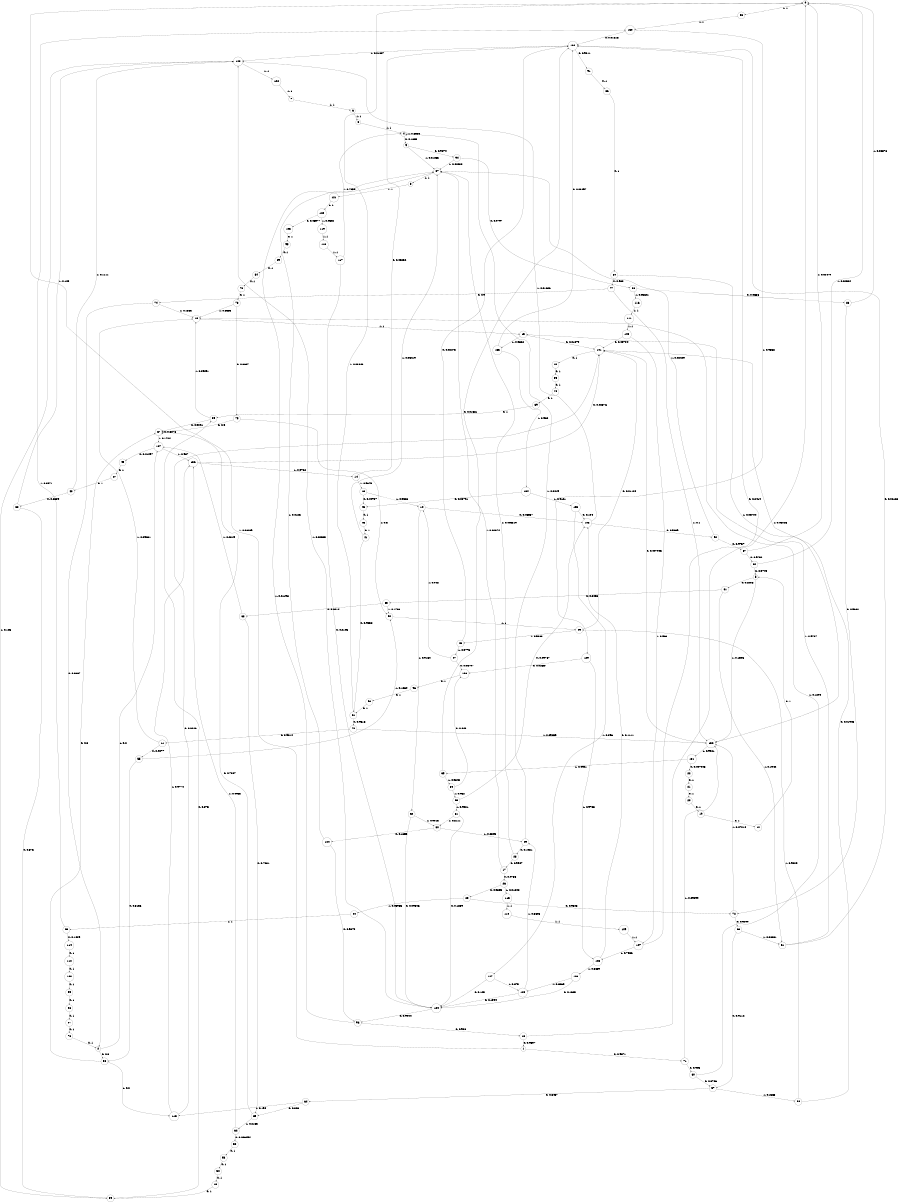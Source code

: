 digraph "ch2_face_grouped_df_L16" {
size = "6,8.5";
ratio = "fill";
node [shape = circle];
node [fontsize = 24];
edge [fontsize = 24];
0 -> 36 [label = "1: 1        "];
1 -> 71 [label = "0: 0.9371   "];
1 -> 0 [label = "1: 0.06289  "];
2 -> 56 [label = "0: 0.8      "];
2 -> 137 [label = "1: 0.2      "];
3 -> 4 [label = "1: 1        "];
4 -> 9 [label = "0: 0.1665   "];
4 -> 4 [label = "1: 0.8335   "];
5 -> 61 [label = "0: 0.8405   "];
5 -> 132 [label = "1: 0.1595   "];
6 -> 3 [label = "1: 1        "];
7 -> 6 [label = "1: 1        "];
8 -> 121 [label = "1: 1        "];
9 -> 94 [label = "0: 0.9874   "];
9 -> 37 [label = "1: 0.01255  "];
10 -> 103 [label = "0: 0.08357  "];
10 -> 32 [label = "1: 0.9164   "];
11 -> 55 [label = "0: 0.9077   "];
11 -> 18 [label = "1: 0.09231  "];
12 -> 5 [label = "0: 1        "];
13 -> 46 [label = "0: 0.04737  "];
13 -> 10 [label = "1: 0.9526   "];
14 -> 102 [label = "0: 0.03252  "];
14 -> 13 [label = "1: 0.9675   "];
15 -> 101 [label = "0: 0.01379  "];
15 -> 135 [label = "1: 0.9862   "];
16 -> 1 [label = "0: 0.9697   "];
16 -> 0 [label = "1: 0.03026  "];
17 -> 26 [label = "0: 0.9733   "];
17 -> 37 [label = "1: 0.02674  "];
18 -> 15 [label = "1: 1        "];
19 -> 12 [label = "0: 1        "];
20 -> 19 [label = "0: 1        "];
21 -> 20 [label = "0: 1        "];
22 -> 21 [label = "0: 1        "];
23 -> 114 [label = "0: 0.1429   "];
23 -> 130 [label = "1: 0.8571   "];
24 -> 23 [label = "1: 1        "];
25 -> 72 [label = "0: 0.9605   "];
25 -> 24 [label = "1: 0.03955  "];
26 -> 25 [label = "0: 0.9835   "];
26 -> 115 [label = "1: 0.01648  "];
27 -> 40 [label = "0: 1        "];
28 -> 17 [label = "0: 0.9947   "];
28 -> 37 [label = "1: 0.005319  "];
29 -> 28 [label = "0: 0.1981   "];
29 -> 4 [label = "1: 0.8019   "];
30 -> 124 [label = "0: 0.1655   "];
30 -> 29 [label = "1: 0.8345   "];
31 -> 104 [label = "0: 0.1889   "];
31 -> 30 [label = "1: 0.8111   "];
32 -> 104 [label = "0: 0.09846  "];
32 -> 30 [label = "1: 0.9015   "];
33 -> 103 [label = "0: 0.09787  "];
33 -> 31 [label = "1: 0.9021   "];
34 -> 106 [label = "0: 0.048    "];
34 -> 33 [label = "1: 0.952    "];
35 -> 102 [label = "0: 0.01581  "];
35 -> 34 [label = "1: 0.9842   "];
36 -> 130 [label = "1: 1        "];
37 -> 8 [label = "1: 1        "];
38 -> 39 [label = "0: 0.875    "];
38 -> 123 [label = "1: 0.125    "];
39 -> 59 [label = "0: 0.875    "];
39 -> 123 [label = "1: 0.125    "];
40 -> 38 [label = "0: 0.8889   "];
40 -> 123 [label = "1: 0.1111   "];
41 -> 81 [label = "0: 0.9658   "];
41 -> 37 [label = "1: 0.03419  "];
42 -> 85 [label = "0: 1        "];
43 -> 41 [label = "0: 1        "];
44 -> 39 [label = "0: 1        "];
45 -> 27 [label = "0: 1        "];
46 -> 43 [label = "0: 1        "];
47 -> 106 [label = "0: 0.05797  "];
47 -> 10 [label = "1: 0.942    "];
48 -> 102 [label = "0: 0.02273  "];
48 -> 47 [label = "1: 0.9773   "];
49 -> 101 [label = "0: 0.01124  "];
49 -> 48 [label = "1: 0.9888   "];
50 -> 44 [label = "0: 1        "];
51 -> 102 [label = "0: 0.02128  "];
51 -> 15 [label = "1: 0.9787   "];
52 -> 49 [label = "1: 1        "];
53 -> 50 [label = "0: 1        "];
54 -> 101 [label = "0: 0.01948  "];
54 -> 49 [label = "1: 0.9805   "];
55 -> 56 [label = "0: 0.8136   "];
55 -> 52 [label = "1: 0.1864   "];
56 -> 67 [label = "0: 0.8      "];
56 -> 113 [label = "1: 0.2      "];
57 -> 64 [label = "0: 0.8437   "];
57 -> 54 [label = "1: 0.1563   "];
58 -> 53 [label = "0: 1        "];
59 -> 67 [label = "0: 0.9091   "];
59 -> 18 [label = "1: 0.09091  "];
60 -> 57 [label = "0: 0.8706   "];
60 -> 18 [label = "1: 0.1294   "];
61 -> 63 [label = "0: 0.8058   "];
61 -> 51 [label = "1: 0.1942   "];
62 -> 58 [label = "0: 0.006494  "];
62 -> 136 [label = "1: 0.9935   "];
63 -> 68 [label = "0: 0.8214   "];
63 -> 52 [label = "1: 0.1786   "];
64 -> 65 [label = "0: 0.806    "];
64 -> 113 [label = "1: 0.194    "];
65 -> 67 [label = "0: 0.7867   "];
65 -> 62 [label = "1: 0.2133   "];
66 -> 57 [label = "0: 0.9112   "];
66 -> 51 [label = "1: 0.08881  "];
67 -> 67 [label = "0: 0.8276   "];
67 -> 137 [label = "1: 0.1724   "];
68 -> 65 [label = "0: 0.7681   "];
68 -> 137 [label = "1: 0.2319   "];
69 -> 59 [label = "0: 1        "];
70 -> 11 [label = "0: 0.9014   "];
70 -> 132 [label = "1: 0.09859  "];
71 -> 60 [label = "0: 0.903    "];
71 -> 132 [label = "1: 0.09699  "];
72 -> 66 [label = "0: 0.9299   "];
72 -> 132 [label = "1: 0.07014  "];
73 -> 75 [label = "0: 0.6667   "];
73 -> 18 [label = "1: 0.3333   "];
74 -> 2 [label = "0: 0.8667   "];
74 -> 18 [label = "1: 0.1333   "];
75 -> 67 [label = "0: 0.5      "];
75 -> 52 [label = "1: 0.5      "];
76 -> 2 [label = "0: 1        "];
77 -> 74 [label = "0: 0.9      "];
77 -> 132 [label = "1: 0.1      "];
78 -> 73 [label = "0: 1        "];
79 -> 69 [label = "0: 1        "];
80 -> 77 [label = "0: 0.963    "];
80 -> 132 [label = "1: 0.03704  "];
81 -> 70 [label = "0: 0.9615   "];
81 -> 0 [label = "1: 0.03846  "];
82 -> 5 [label = "0: 0.9744   "];
82 -> 0 [label = "1: 0.02564  "];
83 -> 72 [label = "0: 0.9662   "];
83 -> 0 [label = "1: 0.03378  "];
84 -> 78 [label = "0: 1        "];
85 -> 79 [label = "0: 1        "];
86 -> 80 [label = "0: 1        "];
87 -> 82 [label = "0: 0.9752   "];
87 -> 0 [label = "1: 0.02479  "];
88 -> 83 [label = "0: 0.9636   "];
88 -> 116 [label = "1: 0.03641  "];
89 -> 84 [label = "0: 1        "];
90 -> 81 [label = "0: 1        "];
91 -> 86 [label = "0: 1        "];
92 -> 87 [label = "0: 0.9757   "];
92 -> 37 [label = "1: 0.02429  "];
93 -> 16 [label = "0: 0.988    "];
93 -> 37 [label = "1: 0.01198  "];
94 -> 88 [label = "0: 0.9797   "];
94 -> 37 [label = "1: 0.02033  "];
95 -> 89 [label = "0: 1        "];
96 -> 90 [label = "0: 1        "];
97 -> 76 [label = "0: 1        "];
98 -> 97 [label = "0: 1        "];
99 -> 98 [label = "0: 1        "];
100 -> 99 [label = "0: 1        "];
101 -> 42 [label = "0: 1        "];
102 -> 91 [label = "0: 0.9811   "];
102 -> 123 [label = "1: 0.01887  "];
103 -> 92 [label = "0: 0.9839   "];
103 -> 123 [label = "1: 0.01606  "];
104 -> 93 [label = "0: 0.9944   "];
104 -> 123 [label = "1: 0.00565  "];
105 -> 95 [label = "0: 1        "];
106 -> 96 [label = "0: 1        "];
107 -> 102 [label = "0: 0.2414   "];
107 -> 128 [label = "1: 0.7586   "];
108 -> 101 [label = "0: 0.03704  "];
108 -> 107 [label = "1: 0.963    "];
109 -> 107 [label = "1: 1        "];
110 -> 109 [label = "1: 1        "];
111 -> 108 [label = "1: 1        "];
112 -> 100 [label = "0: 1        "];
113 -> 101 [label = "0: 0.0226   "];
113 -> 136 [label = "1: 0.9774   "];
114 -> 112 [label = "0: 1        "];
115 -> 110 [label = "1: 1        "];
116 -> 111 [label = "1: 1        "];
117 -> 104 [label = "0: 0.2105   "];
117 -> 4 [label = "1: 0.7895   "];
118 -> 117 [label = "1: 1        "];
119 -> 118 [label = "1: 1        "];
120 -> 105 [label = "0: 0.06977  "];
120 -> 119 [label = "1: 0.9302   "];
121 -> 120 [label = "1: 1        "];
122 -> 7 [label = "1: 1        "];
123 -> 122 [label = "1: 1        "];
124 -> 93 [label = "0: 0.9875   "];
124 -> 37 [label = "1: 0.0125   "];
125 -> 104 [label = "0: 0.1394   "];
125 -> 29 [label = "1: 0.8606   "];
126 -> 104 [label = "0: 0.1635   "];
126 -> 125 [label = "1: 0.8365   "];
127 -> 104 [label = "0: 0.125    "];
127 -> 125 [label = "1: 0.875    "];
128 -> 103 [label = "0: 0.1111   "];
128 -> 126 [label = "1: 0.8889   "];
129 -> 106 [label = "0: 0.02667  "];
129 -> 128 [label = "1: 0.9733   "];
130 -> 102 [label = "0: 0.01316  "];
130 -> 129 [label = "1: 0.9868   "];
131 -> 22 [label = "0: 0.007905  "];
131 -> 35 [label = "1: 0.9921   "];
132 -> 101 [label = "0: 0.007905  "];
132 -> 131 [label = "1: 0.9921   "];
133 -> 103 [label = "0: 0.104    "];
133 -> 127 [label = "1: 0.896    "];
134 -> 46 [label = "0: 0.08791  "];
134 -> 133 [label = "1: 0.9121   "];
135 -> 102 [label = "0: 0.03497  "];
135 -> 134 [label = "1: 0.965    "];
136 -> 101 [label = "0: 0.02376  "];
136 -> 14 [label = "1: 0.9762   "];
137 -> 45 [label = "0: 0.01297  "];
137 -> 136 [label = "1: 0.987    "];
}